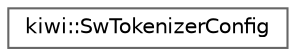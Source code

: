digraph "Graphical Class Hierarchy"
{
 // LATEX_PDF_SIZE
  bgcolor="transparent";
  edge [fontname=Helvetica,fontsize=10,labelfontname=Helvetica,labelfontsize=10];
  node [fontname=Helvetica,fontsize=10,shape=box,height=0.2,width=0.4];
  rankdir="LR";
  Node0 [id="Node000000",label="kiwi::SwTokenizerConfig",height=0.2,width=0.4,color="grey40", fillcolor="white", style="filled",URL="$structkiwi_1_1SwTokenizerConfig.html",tooltip=" "];
}
